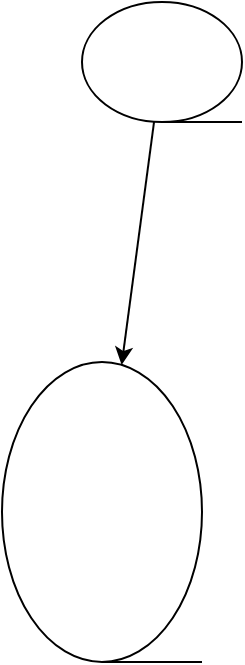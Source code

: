 <mxfile>
    <diagram id="840Hda_U422nhBezbVme" name="第 1 页">
        <mxGraphModel dx="188" dy="792" grid="1" gridSize="10" guides="1" tooltips="1" connect="1" arrows="1" fold="1" page="1" pageScale="1" pageWidth="827" pageHeight="1169" math="0" shadow="0">
            <root>
                <mxCell id="0"/>
                <mxCell id="1" parent="0"/>
                <mxCell id="2" value="" style="shape=tapeData;whiteSpace=wrap;html=1;perimeter=ellipsePerimeter;" vertex="1" parent="1">
                    <mxGeometry x="50" y="230" width="100" height="150" as="geometry"/>
                </mxCell>
                <mxCell id="4" style="edgeStyle=none;html=1;" edge="1" parent="1" source="3" target="2">
                    <mxGeometry relative="1" as="geometry"/>
                </mxCell>
                <mxCell id="3" value="" style="shape=tapeData;whiteSpace=wrap;html=1;perimeter=ellipsePerimeter;" vertex="1" parent="1">
                    <mxGeometry x="90" y="50" width="80" height="60" as="geometry"/>
                </mxCell>
            </root>
        </mxGraphModel>
    </diagram>
</mxfile>